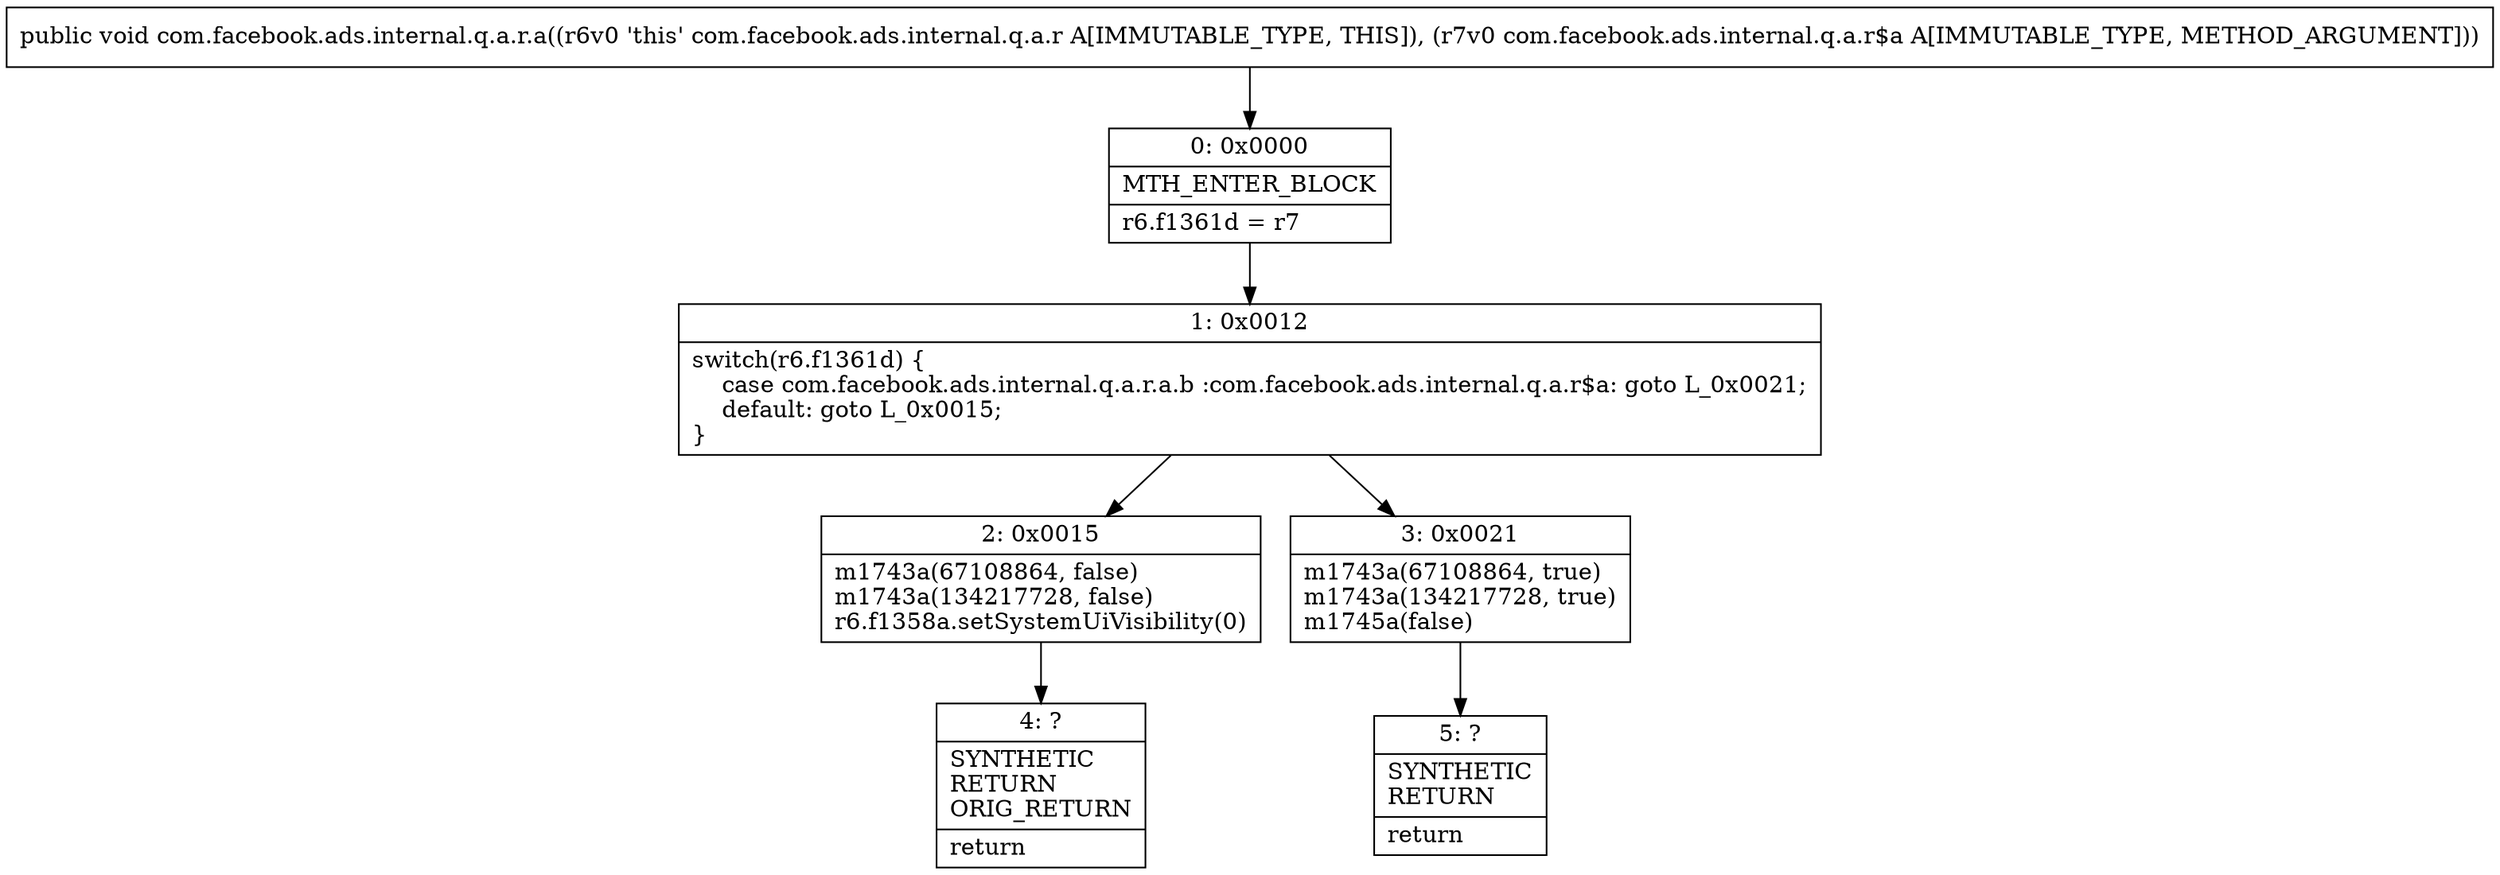digraph "CFG forcom.facebook.ads.internal.q.a.r.a(Lcom\/facebook\/ads\/internal\/q\/a\/r$a;)V" {
Node_0 [shape=record,label="{0\:\ 0x0000|MTH_ENTER_BLOCK\l|r6.f1361d = r7\l}"];
Node_1 [shape=record,label="{1\:\ 0x0012|switch(r6.f1361d) \{\l    case com.facebook.ads.internal.q.a.r.a.b :com.facebook.ads.internal.q.a.r$a: goto L_0x0021;\l    default: goto L_0x0015;\l\}\l}"];
Node_2 [shape=record,label="{2\:\ 0x0015|m1743a(67108864, false)\lm1743a(134217728, false)\lr6.f1358a.setSystemUiVisibility(0)\l}"];
Node_3 [shape=record,label="{3\:\ 0x0021|m1743a(67108864, true)\lm1743a(134217728, true)\lm1745a(false)\l}"];
Node_4 [shape=record,label="{4\:\ ?|SYNTHETIC\lRETURN\lORIG_RETURN\l|return\l}"];
Node_5 [shape=record,label="{5\:\ ?|SYNTHETIC\lRETURN\l|return\l}"];
MethodNode[shape=record,label="{public void com.facebook.ads.internal.q.a.r.a((r6v0 'this' com.facebook.ads.internal.q.a.r A[IMMUTABLE_TYPE, THIS]), (r7v0 com.facebook.ads.internal.q.a.r$a A[IMMUTABLE_TYPE, METHOD_ARGUMENT])) }"];
MethodNode -> Node_0;
Node_0 -> Node_1;
Node_1 -> Node_2;
Node_1 -> Node_3;
Node_2 -> Node_4;
Node_3 -> Node_5;
}

